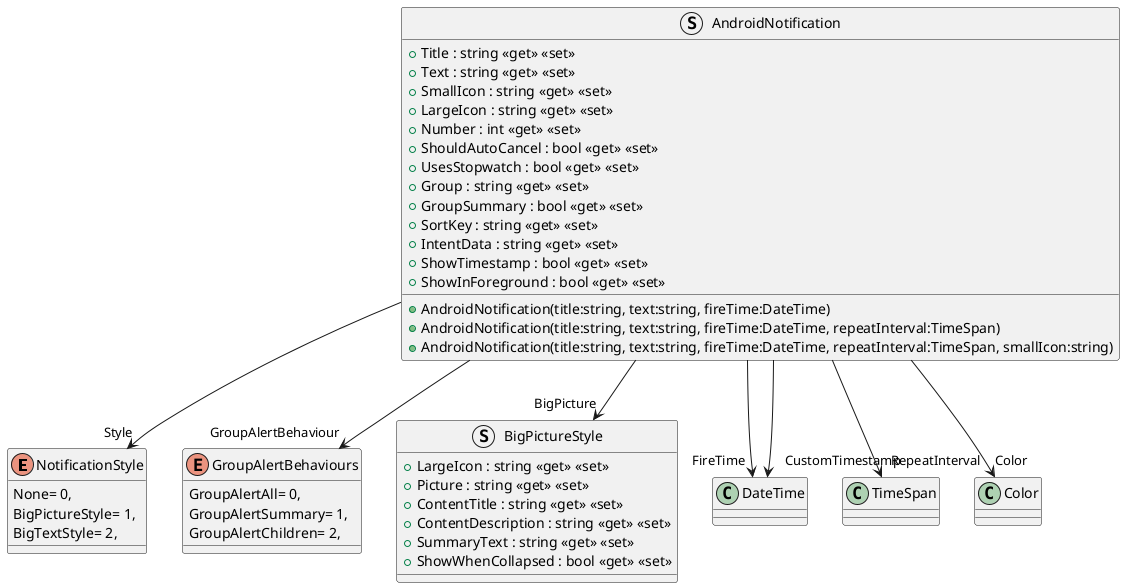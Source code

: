 @startuml
enum NotificationStyle {
    None= 0,
    BigPictureStyle= 1,
    BigTextStyle= 2,
}
enum GroupAlertBehaviours {
    GroupAlertAll= 0,
    GroupAlertSummary= 1,
    GroupAlertChildren= 2,
}
struct BigPictureStyle {
    + LargeIcon : string <<get>> <<set>>
    + Picture : string <<get>> <<set>>
    + ContentTitle : string <<get>> <<set>>
    + ContentDescription : string <<get>> <<set>>
    + SummaryText : string <<get>> <<set>>
    + ShowWhenCollapsed : bool <<get>> <<set>>
}
struct AndroidNotification {
    + Title : string <<get>> <<set>>
    + Text : string <<get>> <<set>>
    + SmallIcon : string <<get>> <<set>>
    + LargeIcon : string <<get>> <<set>>
    + Number : int <<get>> <<set>>
    + ShouldAutoCancel : bool <<get>> <<set>>
    + UsesStopwatch : bool <<get>> <<set>>
    + Group : string <<get>> <<set>>
    + GroupSummary : bool <<get>> <<set>>
    + SortKey : string <<get>> <<set>>
    + IntentData : string <<get>> <<set>>
    + ShowTimestamp : bool <<get>> <<set>>
    + ShowInForeground : bool <<get>> <<set>>
    + AndroidNotification(title:string, text:string, fireTime:DateTime)
    + AndroidNotification(title:string, text:string, fireTime:DateTime, repeatInterval:TimeSpan)
    + AndroidNotification(title:string, text:string, fireTime:DateTime, repeatInterval:TimeSpan, smallIcon:string)
}
AndroidNotification --> "FireTime" DateTime
AndroidNotification --> "RepeatInterval" TimeSpan
AndroidNotification --> "Style" NotificationStyle
AndroidNotification --> "Color" Color
AndroidNotification --> "GroupAlertBehaviour" GroupAlertBehaviours
AndroidNotification --> "CustomTimestamp" DateTime
AndroidNotification --> "BigPicture" BigPictureStyle
@enduml
